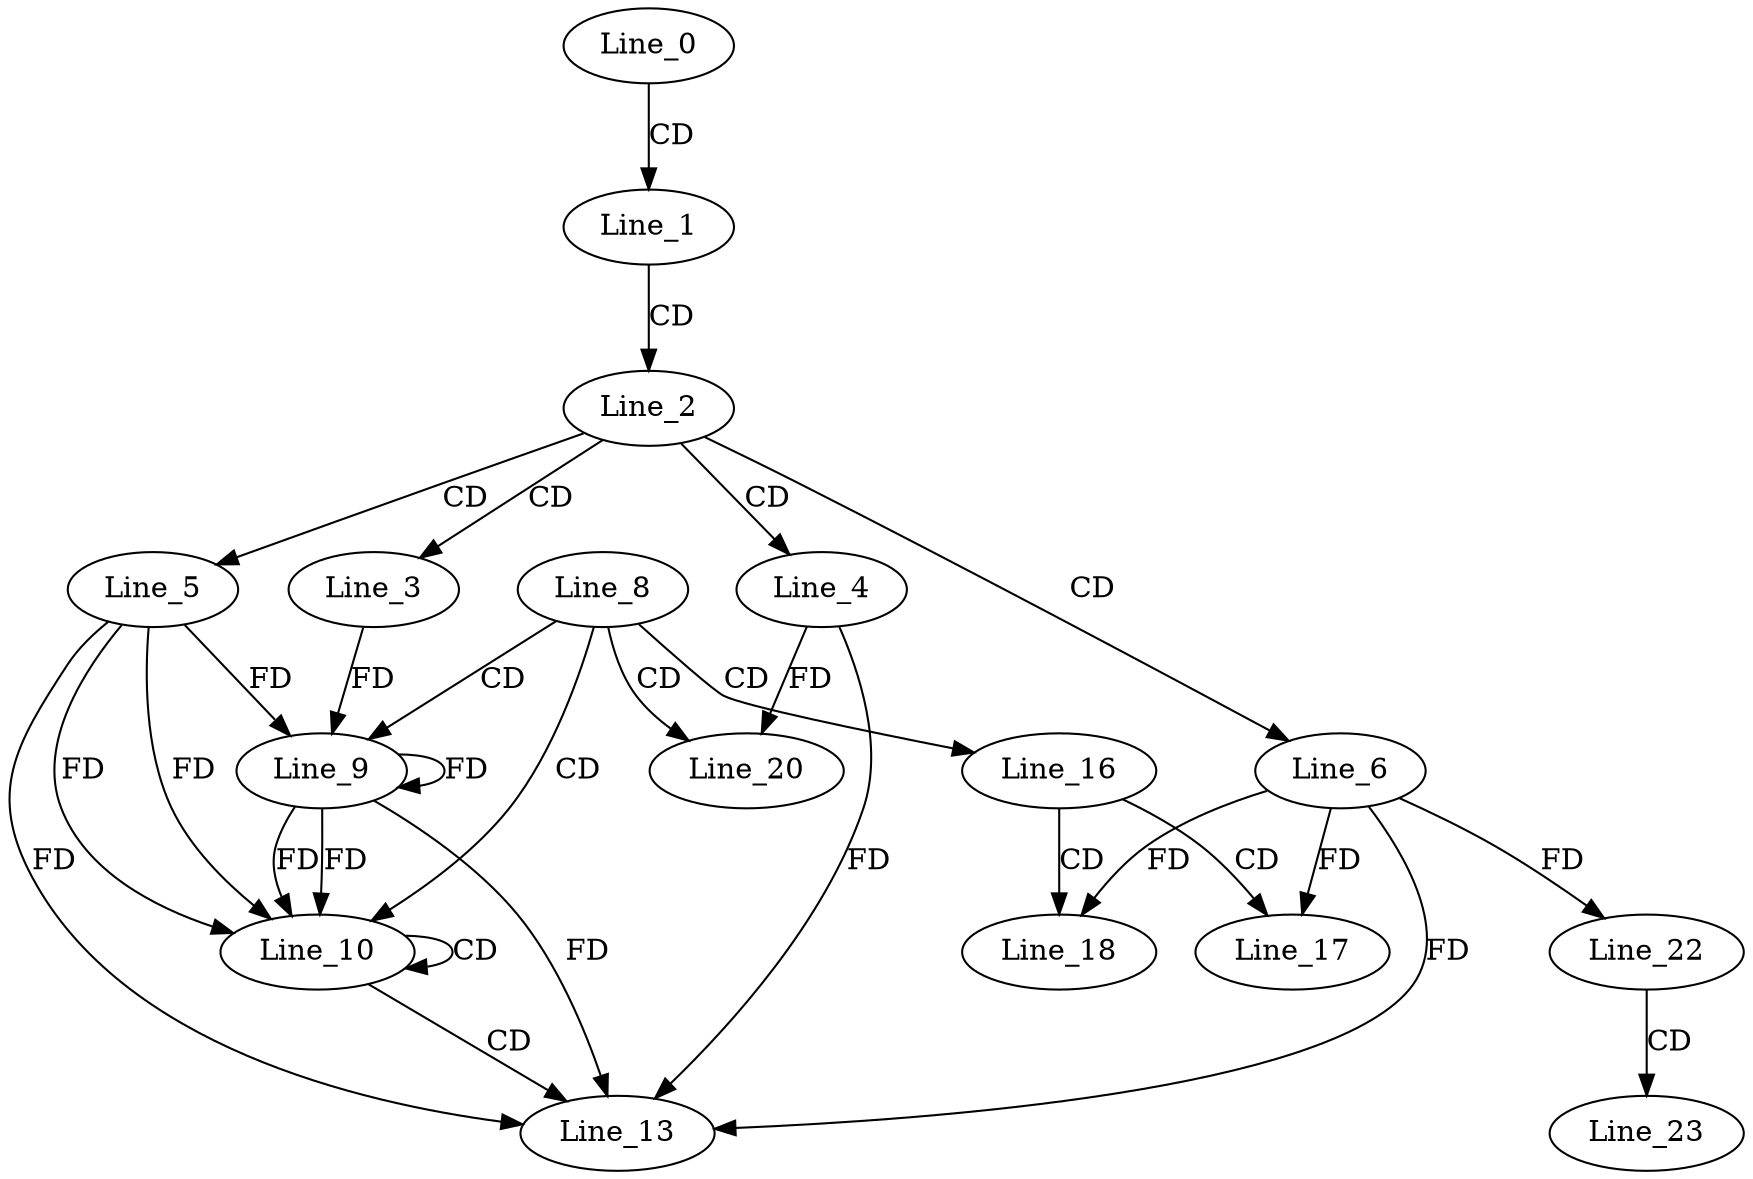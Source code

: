digraph G {
  Line_0;
  Line_1;
  Line_2;
  Line_3;
  Line_4;
  Line_5;
  Line_6;
  Line_8;
  Line_9;
  Line_9;
  Line_10;
  Line_10;
  Line_13;
  Line_13;
  Line_13;
  Line_13;
  Line_16;
  Line_17;
  Line_17;
  Line_18;
  Line_20;
  Line_22;
  Line_22;
  Line_23;
  Line_23;
  Line_0 -> Line_1 [ label="CD" ];
  Line_1 -> Line_2 [ label="CD" ];
  Line_2 -> Line_3 [ label="CD" ];
  Line_2 -> Line_4 [ label="CD" ];
  Line_2 -> Line_5 [ label="CD" ];
  Line_2 -> Line_6 [ label="CD" ];
  Line_8 -> Line_9 [ label="CD" ];
  Line_9 -> Line_9 [ label="FD" ];
  Line_5 -> Line_9 [ label="FD" ];
  Line_3 -> Line_9 [ label="FD" ];
  Line_8 -> Line_10 [ label="CD" ];
  Line_9 -> Line_10 [ label="FD" ];
  Line_5 -> Line_10 [ label="FD" ];
  Line_10 -> Line_10 [ label="CD" ];
  Line_9 -> Line_10 [ label="FD" ];
  Line_5 -> Line_10 [ label="FD" ];
  Line_10 -> Line_13 [ label="CD" ];
  Line_9 -> Line_13 [ label="FD" ];
  Line_5 -> Line_13 [ label="FD" ];
  Line_6 -> Line_13 [ label="FD" ];
  Line_4 -> Line_13 [ label="FD" ];
  Line_8 -> Line_16 [ label="CD" ];
  Line_16 -> Line_17 [ label="CD" ];
  Line_6 -> Line_17 [ label="FD" ];
  Line_16 -> Line_18 [ label="CD" ];
  Line_6 -> Line_18 [ label="FD" ];
  Line_8 -> Line_20 [ label="CD" ];
  Line_4 -> Line_20 [ label="FD" ];
  Line_6 -> Line_22 [ label="FD" ];
  Line_22 -> Line_23 [ label="CD" ];
}
